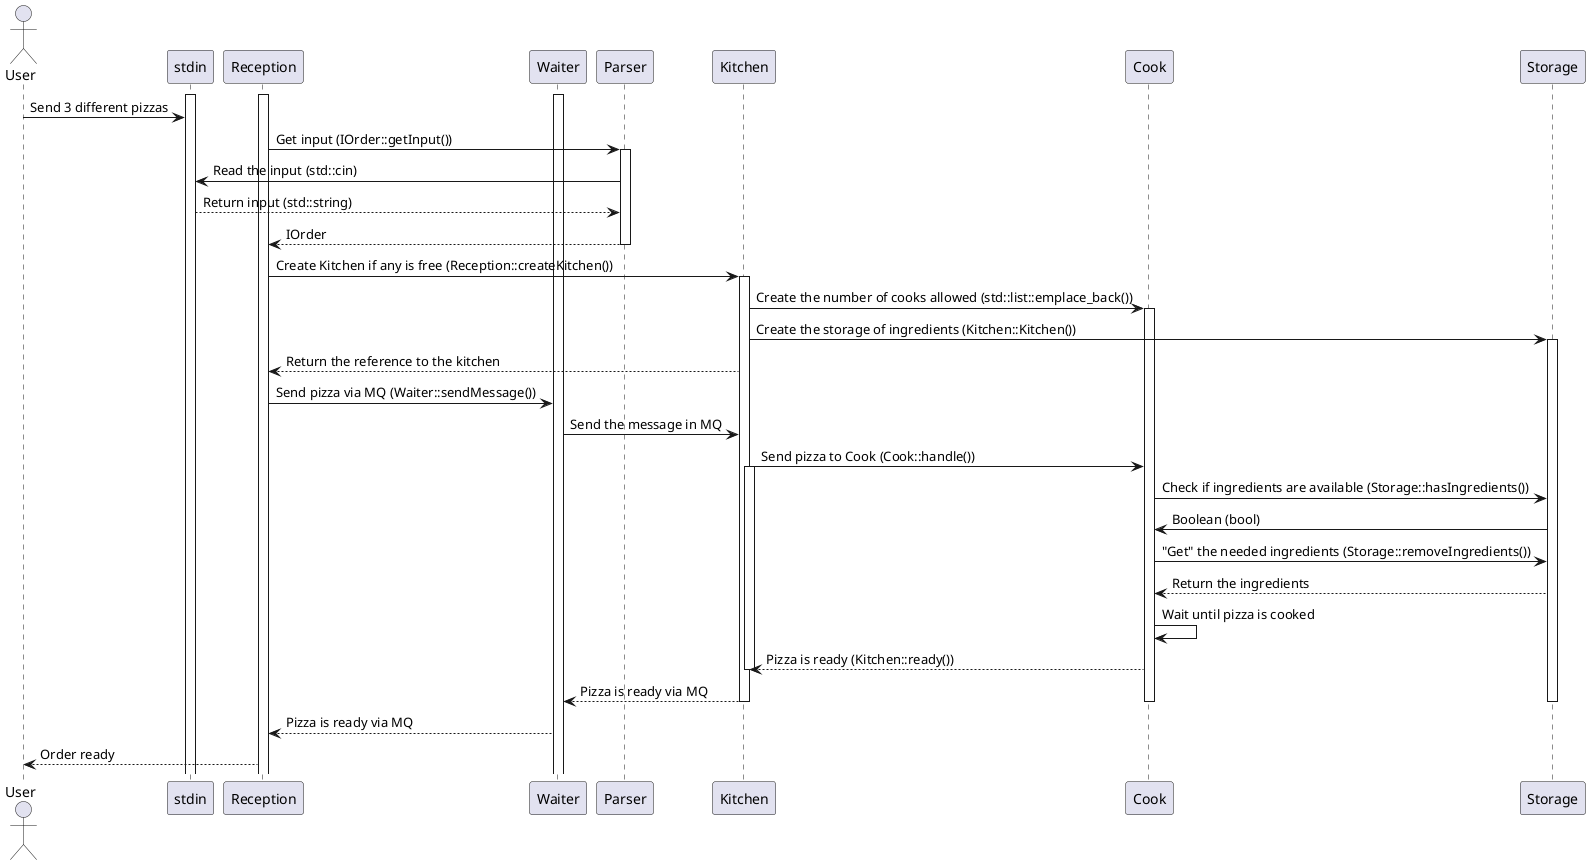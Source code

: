 @startuml plazza

actor User

activate stdin
activate Reception
activate Waiter

User -> stdin: Send 3 different pizzas
Reception -> Parser: Get input (IOrder::getInput())
activate Parser
Parser -> stdin: Read the input (std::cin)
stdin --> Parser: Return input (std::string)
return IOrder
deactivate Parser
Reception -> Kitchen: Create Kitchen if any is free (Reception::createKitchen())
activate Kitchen
Kitchen -> Cook: Create the number of cooks allowed (std::list::emplace_back())
activate Cook
Kitchen -> Storage: Create the storage of ingredients (Kitchen::Kitchen())
activate Storage
Kitchen --> Reception: Return the reference to the kitchen
Reception -> Waiter: Send pizza via MQ (Waiter::sendMessage())
Waiter -> Kitchen: Send the message in MQ
Kitchen -> Cook: Send pizza to Cook (Cook::handle())
activate Kitchen
Cook -> Storage: Check if ingredients are available (Storage::hasIngredients())
Storage -> Cook: Boolean (bool)
Cook -> Storage: "Get" the needed ingredients (Storage::removeIngredients())
Storage --> Cook: Return the ingredients
Cook -> Cook: Wait until pizza is cooked
Cook --> Kitchen: Pizza is ready (Kitchen::ready())
deactivate Kitchen
Kitchen --> Waiter: Pizza is ready via MQ
deactivate Kitchen
deactivate Cook
deactivate Storage
Waiter --> Reception: Pizza is ready via MQ
Reception --> User: Order ready



@endumlæ
